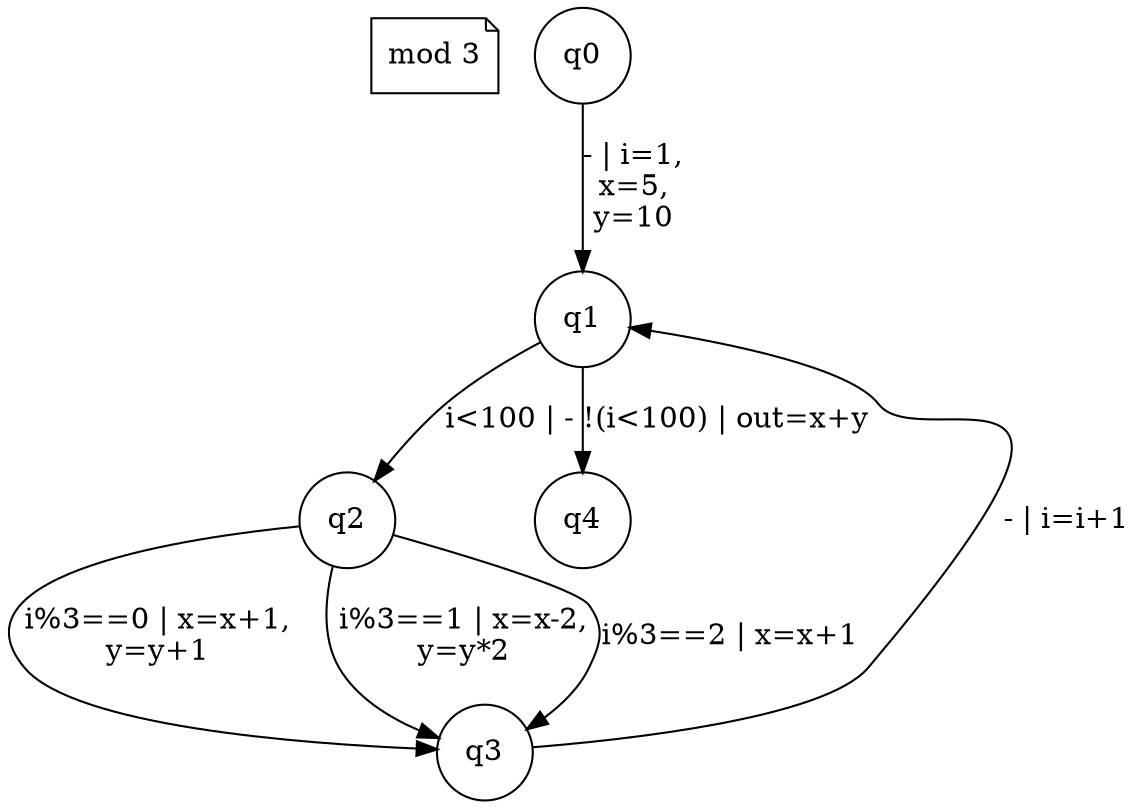 digraph fsmdIndot {

"mod 3" [shape=note];
q0 [shape=circle];
q1 [shape=circle];
q0 -> q1 [label="- | i=1,\nx=5,\ny=10"];
q1 [shape=circle];
q2 [shape=circle];
q1 -> q2 [label="i<100 | -"];
q4 [shape=circle];
q1 -> q4 [label="!(i<100) | out=x+y"];
q2 [shape=circle];
q3 [shape=circle];
q2 -> q3 [label="i%3==0 | x=x+1,\ny=y+1"];
q3 [shape=circle];
q2 -> q3 [label="i%3==1 | x=x-2,\ny=y*2"];
q3 [shape=circle];
q2 -> q3 [label="i%3==2 | x=x+1"];
q3 [shape=circle];
q1 [shape=circle];
q3 -> q1 [label="- | i=i+1"];

}
